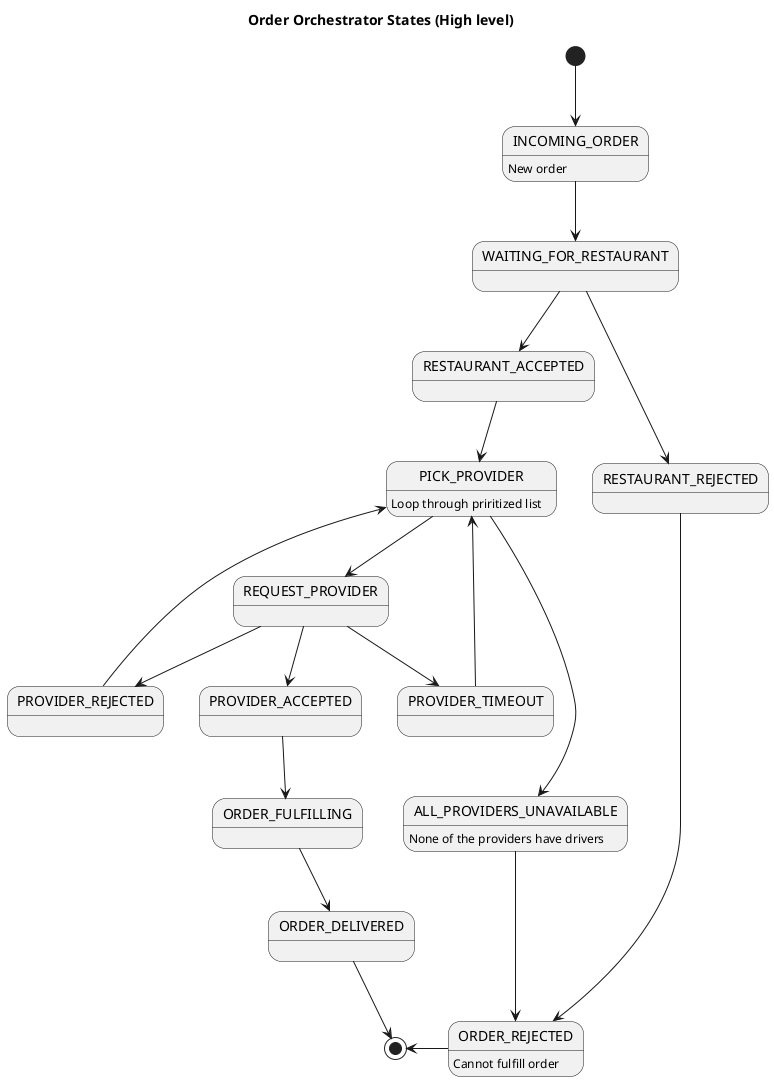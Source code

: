 @startuml order-orchestrator-states-high-level

skinparam monochrome true
title Order Orchestrator States (High level)

[*] --> INCOMING_ORDER
INCOMING_ORDER: New order

INCOMING_ORDER --> WAITING_FOR_RESTAURANT
WAITING_FOR_RESTAURANT --> RESTAURANT_ACCEPTED
WAITING_FOR_RESTAURANT --> RESTAURANT_REJECTED

RESTAURANT_REJECTED --> ORDER_REJECTED
ORDER_REJECTED: Cannot fulfill order
ORDER_REJECTED -LEFT-> [*]

RESTAURANT_ACCEPTED --> PICK_PROVIDER
PICK_PROVIDER --> REQUEST_PROVIDER
REQUEST_PROVIDER --> PROVIDER_REJECTED
REQUEST_PROVIDER --> PROVIDER_TIMEOUT
REQUEST_PROVIDER --> PROVIDER_ACCEPTED
PROVIDER_TIMEOUT --> PICK_PROVIDER
PROVIDER_REJECTED --> PICK_PROVIDER

PICK_PROVIDER --> ALL_PROVIDERS_UNAVAILABLE
ALL_PROVIDERS_UNAVAILABLE --> ORDER_REJECTED

PROVIDER_ACCEPTED --> ORDER_FULFILLING
ORDER_FULFILLING --> ORDER_DELIVERED

ORDER_DELIVERED --> [*]

state PICK_PROVIDER {
    PICK_PROVIDER: Loop through priritized list
}

state ALL_PROVIDERS_UNAVAILABLE {
    ALL_PROVIDERS_UNAVAILABLE: None of the providers have drivers
}


@enduml